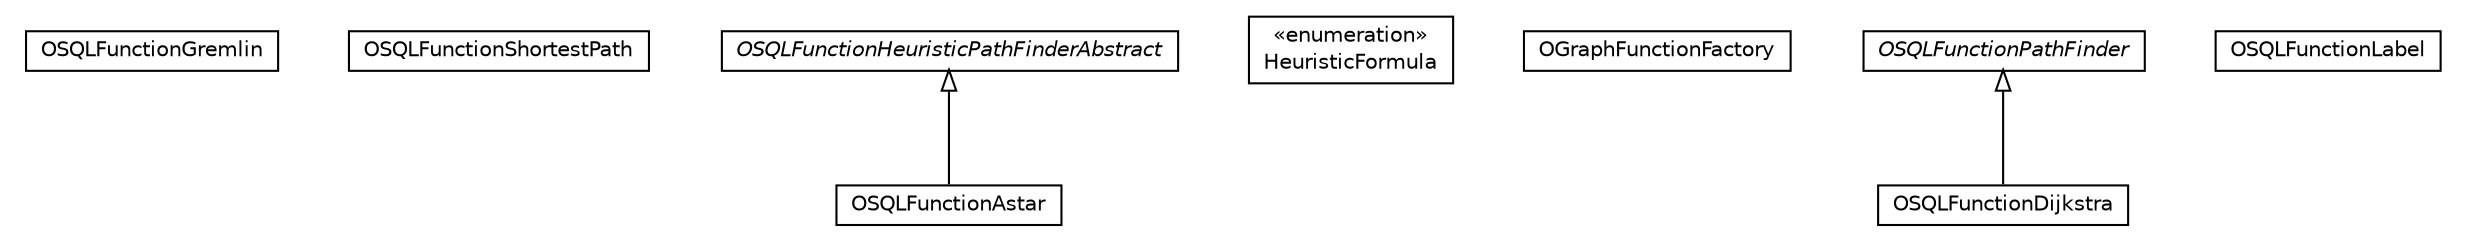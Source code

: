 #!/usr/local/bin/dot
#
# Class diagram 
# Generated by UMLGraph version R5_6-24-gf6e263 (http://www.umlgraph.org/)
#

digraph G {
	edge [fontname="Helvetica",fontsize=10,labelfontname="Helvetica",labelfontsize=10];
	node [fontname="Helvetica",fontsize=10,shape=plaintext];
	nodesep=0.25;
	ranksep=0.5;
	// com.orientechnologies.orient.graph.sql.functions.OSQLFunctionGremlin
	c692447 [label=<<table title="com.orientechnologies.orient.graph.sql.functions.OSQLFunctionGremlin" border="0" cellborder="1" cellspacing="0" cellpadding="2" port="p" href="./OSQLFunctionGremlin.html">
		<tr><td><table border="0" cellspacing="0" cellpadding="1">
<tr><td align="center" balign="center"> OSQLFunctionGremlin </td></tr>
		</table></td></tr>
		</table>>, URL="./OSQLFunctionGremlin.html", fontname="Helvetica", fontcolor="black", fontsize=10.0];
	// com.orientechnologies.orient.graph.sql.functions.OSQLFunctionShortestPath
	c692448 [label=<<table title="com.orientechnologies.orient.graph.sql.functions.OSQLFunctionShortestPath" border="0" cellborder="1" cellspacing="0" cellpadding="2" port="p" href="./OSQLFunctionShortestPath.html">
		<tr><td><table border="0" cellspacing="0" cellpadding="1">
<tr><td align="center" balign="center"> OSQLFunctionShortestPath </td></tr>
		</table></td></tr>
		</table>>, URL="./OSQLFunctionShortestPath.html", fontname="Helvetica", fontcolor="black", fontsize=10.0];
	// com.orientechnologies.orient.graph.sql.functions.OSQLFunctionAstar
	c692449 [label=<<table title="com.orientechnologies.orient.graph.sql.functions.OSQLFunctionAstar" border="0" cellborder="1" cellspacing="0" cellpadding="2" port="p" href="./OSQLFunctionAstar.html">
		<tr><td><table border="0" cellspacing="0" cellpadding="1">
<tr><td align="center" balign="center"> OSQLFunctionAstar </td></tr>
		</table></td></tr>
		</table>>, URL="./OSQLFunctionAstar.html", fontname="Helvetica", fontcolor="black", fontsize=10.0];
	// com.orientechnologies.orient.graph.sql.functions.HeuristicFormula
	c692450 [label=<<table title="com.orientechnologies.orient.graph.sql.functions.HeuristicFormula" border="0" cellborder="1" cellspacing="0" cellpadding="2" port="p" href="./HeuristicFormula.html">
		<tr><td><table border="0" cellspacing="0" cellpadding="1">
<tr><td align="center" balign="center"> &#171;enumeration&#187; </td></tr>
<tr><td align="center" balign="center"> HeuristicFormula </td></tr>
		</table></td></tr>
		</table>>, URL="./HeuristicFormula.html", fontname="Helvetica", fontcolor="black", fontsize=10.0];
	// com.orientechnologies.orient.graph.sql.functions.OGraphFunctionFactory
	c692451 [label=<<table title="com.orientechnologies.orient.graph.sql.functions.OGraphFunctionFactory" border="0" cellborder="1" cellspacing="0" cellpadding="2" port="p" href="./OGraphFunctionFactory.html">
		<tr><td><table border="0" cellspacing="0" cellpadding="1">
<tr><td align="center" balign="center"> OGraphFunctionFactory </td></tr>
		</table></td></tr>
		</table>>, URL="./OGraphFunctionFactory.html", fontname="Helvetica", fontcolor="black", fontsize=10.0];
	// com.orientechnologies.orient.graph.sql.functions.OSQLFunctionPathFinder
	c692452 [label=<<table title="com.orientechnologies.orient.graph.sql.functions.OSQLFunctionPathFinder" border="0" cellborder="1" cellspacing="0" cellpadding="2" port="p" href="./OSQLFunctionPathFinder.html">
		<tr><td><table border="0" cellspacing="0" cellpadding="1">
<tr><td align="center" balign="center"><font face="Helvetica-Oblique"> OSQLFunctionPathFinder </font></td></tr>
		</table></td></tr>
		</table>>, URL="./OSQLFunctionPathFinder.html", fontname="Helvetica", fontcolor="black", fontsize=10.0];
	// com.orientechnologies.orient.graph.sql.functions.OSQLFunctionHeuristicPathFinderAbstract
	c692453 [label=<<table title="com.orientechnologies.orient.graph.sql.functions.OSQLFunctionHeuristicPathFinderAbstract" border="0" cellborder="1" cellspacing="0" cellpadding="2" port="p" href="./OSQLFunctionHeuristicPathFinderAbstract.html">
		<tr><td><table border="0" cellspacing="0" cellpadding="1">
<tr><td align="center" balign="center"><font face="Helvetica-Oblique"> OSQLFunctionHeuristicPathFinderAbstract </font></td></tr>
		</table></td></tr>
		</table>>, URL="./OSQLFunctionHeuristicPathFinderAbstract.html", fontname="Helvetica", fontcolor="black", fontsize=10.0];
	// com.orientechnologies.orient.graph.sql.functions.OSQLFunctionLabel
	c692454 [label=<<table title="com.orientechnologies.orient.graph.sql.functions.OSQLFunctionLabel" border="0" cellborder="1" cellspacing="0" cellpadding="2" port="p" href="./OSQLFunctionLabel.html">
		<tr><td><table border="0" cellspacing="0" cellpadding="1">
<tr><td align="center" balign="center"> OSQLFunctionLabel </td></tr>
		</table></td></tr>
		</table>>, URL="./OSQLFunctionLabel.html", fontname="Helvetica", fontcolor="black", fontsize=10.0];
	// com.orientechnologies.orient.graph.sql.functions.OSQLFunctionDijkstra
	c692455 [label=<<table title="com.orientechnologies.orient.graph.sql.functions.OSQLFunctionDijkstra" border="0" cellborder="1" cellspacing="0" cellpadding="2" port="p" href="./OSQLFunctionDijkstra.html">
		<tr><td><table border="0" cellspacing="0" cellpadding="1">
<tr><td align="center" balign="center"> OSQLFunctionDijkstra </td></tr>
		</table></td></tr>
		</table>>, URL="./OSQLFunctionDijkstra.html", fontname="Helvetica", fontcolor="black", fontsize=10.0];
	//com.orientechnologies.orient.graph.sql.functions.OSQLFunctionAstar extends com.orientechnologies.orient.graph.sql.functions.OSQLFunctionHeuristicPathFinderAbstract
	c692453:p -> c692449:p [dir=back,arrowtail=empty];
	//com.orientechnologies.orient.graph.sql.functions.OSQLFunctionDijkstra extends com.orientechnologies.orient.graph.sql.functions.OSQLFunctionPathFinder
	c692452:p -> c692455:p [dir=back,arrowtail=empty];
}

